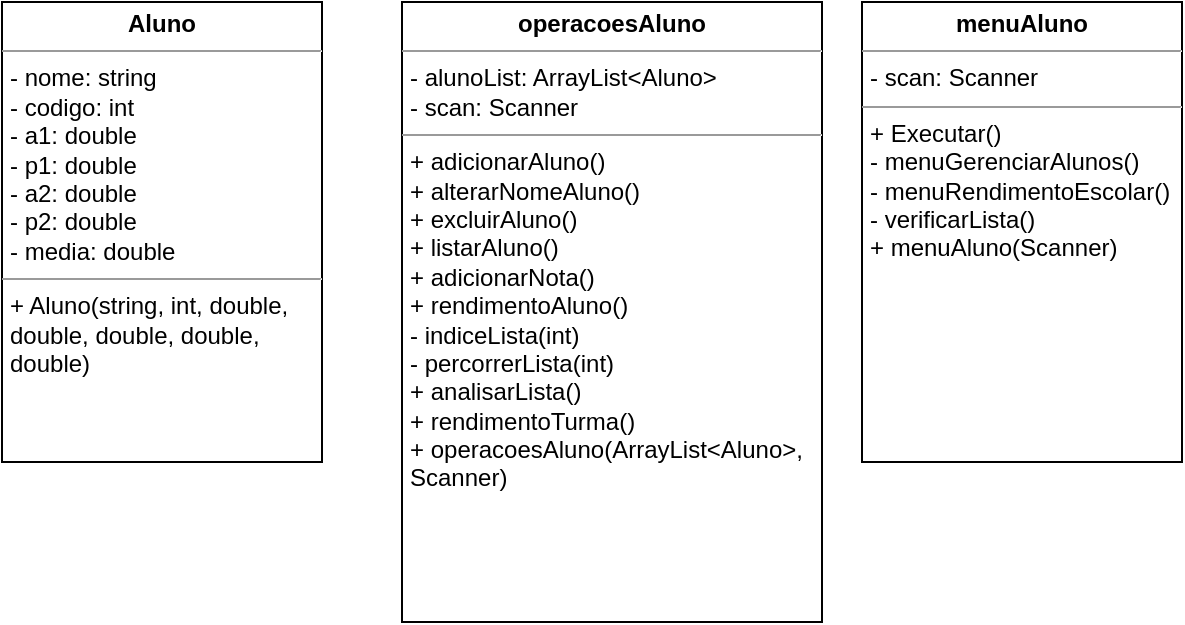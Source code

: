 <mxfile version="22.0.8" type="github">
  <diagram name="Página-1" id="wqmnxTMDN_DJL9v0hl_H">
    <mxGraphModel dx="690" dy="397" grid="1" gridSize="10" guides="1" tooltips="1" connect="1" arrows="1" fold="1" page="1" pageScale="1" pageWidth="827" pageHeight="1169" math="0" shadow="0">
      <root>
        <mxCell id="0" />
        <mxCell id="1" parent="0" />
        <mxCell id="DGv5DEUsmyDFxM-f2YHq-1" value="&lt;p style=&quot;margin:0px;margin-top:4px;text-align:center;&quot;&gt;&lt;b&gt;Aluno&lt;/b&gt;&lt;/p&gt;&lt;hr size=&quot;1&quot;&gt;&lt;p style=&quot;margin:0px;margin-left:4px;&quot;&gt;- nome: string&lt;/p&gt;&lt;p style=&quot;margin:0px;margin-left:4px;&quot;&gt;- codigo: int&lt;/p&gt;&lt;p style=&quot;margin:0px;margin-left:4px;&quot;&gt;- a1: double&lt;/p&gt;&lt;p style=&quot;margin:0px;margin-left:4px;&quot;&gt;- p1: double&lt;/p&gt;&lt;p style=&quot;margin:0px;margin-left:4px;&quot;&gt;- a2: double&lt;/p&gt;&lt;p style=&quot;margin:0px;margin-left:4px;&quot;&gt;- p2: double&lt;/p&gt;&lt;p style=&quot;margin:0px;margin-left:4px;&quot;&gt;- media: double&lt;/p&gt;&lt;hr size=&quot;1&quot;&gt;&lt;p style=&quot;margin:0px;margin-left:4px;&quot;&gt;+ Aluno(string, int, double, double, double, double, double)&lt;/p&gt;&lt;p style=&quot;margin:0px;margin-left:4px;&quot;&gt;&lt;br&gt;&lt;/p&gt;&lt;p style=&quot;margin:0px;margin-left:4px;&quot;&gt;&lt;br&gt;&lt;/p&gt;" style="verticalAlign=top;align=left;overflow=fill;fontSize=12;fontFamily=Helvetica;html=1;whiteSpace=wrap;" vertex="1" parent="1">
          <mxGeometry x="80" y="60" width="160" height="230" as="geometry" />
        </mxCell>
        <mxCell id="DGv5DEUsmyDFxM-f2YHq-2" value="&lt;p style=&quot;margin:0px;margin-top:4px;text-align:center;&quot;&gt;&lt;b&gt;menuAluno&lt;/b&gt;&lt;/p&gt;&lt;hr size=&quot;1&quot;&gt;&lt;p style=&quot;margin:0px;margin-left:4px;&quot;&gt;- scan: Scanner&lt;/p&gt;&lt;hr size=&quot;1&quot;&gt;&lt;p style=&quot;margin:0px;margin-left:4px;&quot;&gt;+ Executar()&lt;/p&gt;&lt;p style=&quot;margin:0px;margin-left:4px;&quot;&gt;- menuGerenciarAlunos()&lt;/p&gt;&lt;p style=&quot;margin:0px;margin-left:4px;&quot;&gt;- menuRendimentoEscolar()&lt;/p&gt;&lt;p style=&quot;margin:0px;margin-left:4px;&quot;&gt;- verificarLista()&lt;/p&gt;&lt;p style=&quot;margin:0px;margin-left:4px;&quot;&gt;+ menuAluno(Scanner)&lt;/p&gt;" style="verticalAlign=top;align=left;overflow=fill;fontSize=12;fontFamily=Helvetica;html=1;whiteSpace=wrap;" vertex="1" parent="1">
          <mxGeometry x="510" y="60" width="160" height="230" as="geometry" />
        </mxCell>
        <mxCell id="DGv5DEUsmyDFxM-f2YHq-3" value="&lt;p style=&quot;margin:0px;margin-top:4px;text-align:center;&quot;&gt;&lt;b&gt;operacoesAluno&lt;/b&gt;&lt;/p&gt;&lt;hr size=&quot;1&quot;&gt;&lt;p style=&quot;margin:0px;margin-left:4px;&quot;&gt;- alunoList: ArrayList&amp;lt;Aluno&amp;gt;&lt;/p&gt;&lt;p style=&quot;margin:0px;margin-left:4px;&quot;&gt;- scan: Scanner&lt;/p&gt;&lt;hr size=&quot;1&quot;&gt;&lt;p style=&quot;margin:0px;margin-left:4px;&quot;&gt;+ adicionarAluno()&lt;/p&gt;&lt;p style=&quot;margin:0px;margin-left:4px;&quot;&gt;+ alterarNomeAluno()&lt;/p&gt;&lt;p style=&quot;margin:0px;margin-left:4px;&quot;&gt;+ excluirAluno()&lt;/p&gt;&lt;p style=&quot;margin:0px;margin-left:4px;&quot;&gt;+ listarAluno()&lt;/p&gt;&lt;p style=&quot;margin:0px;margin-left:4px;&quot;&gt;+ adicionarNota()&lt;/p&gt;&lt;p style=&quot;margin:0px;margin-left:4px;&quot;&gt;+ rendimentoAluno()&lt;/p&gt;&lt;p style=&quot;margin:0px;margin-left:4px;&quot;&gt;- indiceLista(int)&lt;/p&gt;&lt;p style=&quot;margin:0px;margin-left:4px;&quot;&gt;- percorrerLista(int)&lt;/p&gt;&lt;p style=&quot;margin:0px;margin-left:4px;&quot;&gt;+ analisarLista()&lt;/p&gt;&lt;p style=&quot;margin:0px;margin-left:4px;&quot;&gt;+ rendimentoTurma()&lt;/p&gt;&lt;p style=&quot;margin:0px;margin-left:4px;&quot;&gt;+ operacoesAluno(ArrayList&amp;lt;Aluno&amp;gt;,&lt;/p&gt;&lt;p style=&quot;margin:0px;margin-left:4px;&quot;&gt;Scanner)&lt;/p&gt;" style="verticalAlign=top;align=left;overflow=fill;fontSize=12;fontFamily=Helvetica;html=1;whiteSpace=wrap;" vertex="1" parent="1">
          <mxGeometry x="280" y="60" width="210" height="310" as="geometry" />
        </mxCell>
      </root>
    </mxGraphModel>
  </diagram>
</mxfile>
